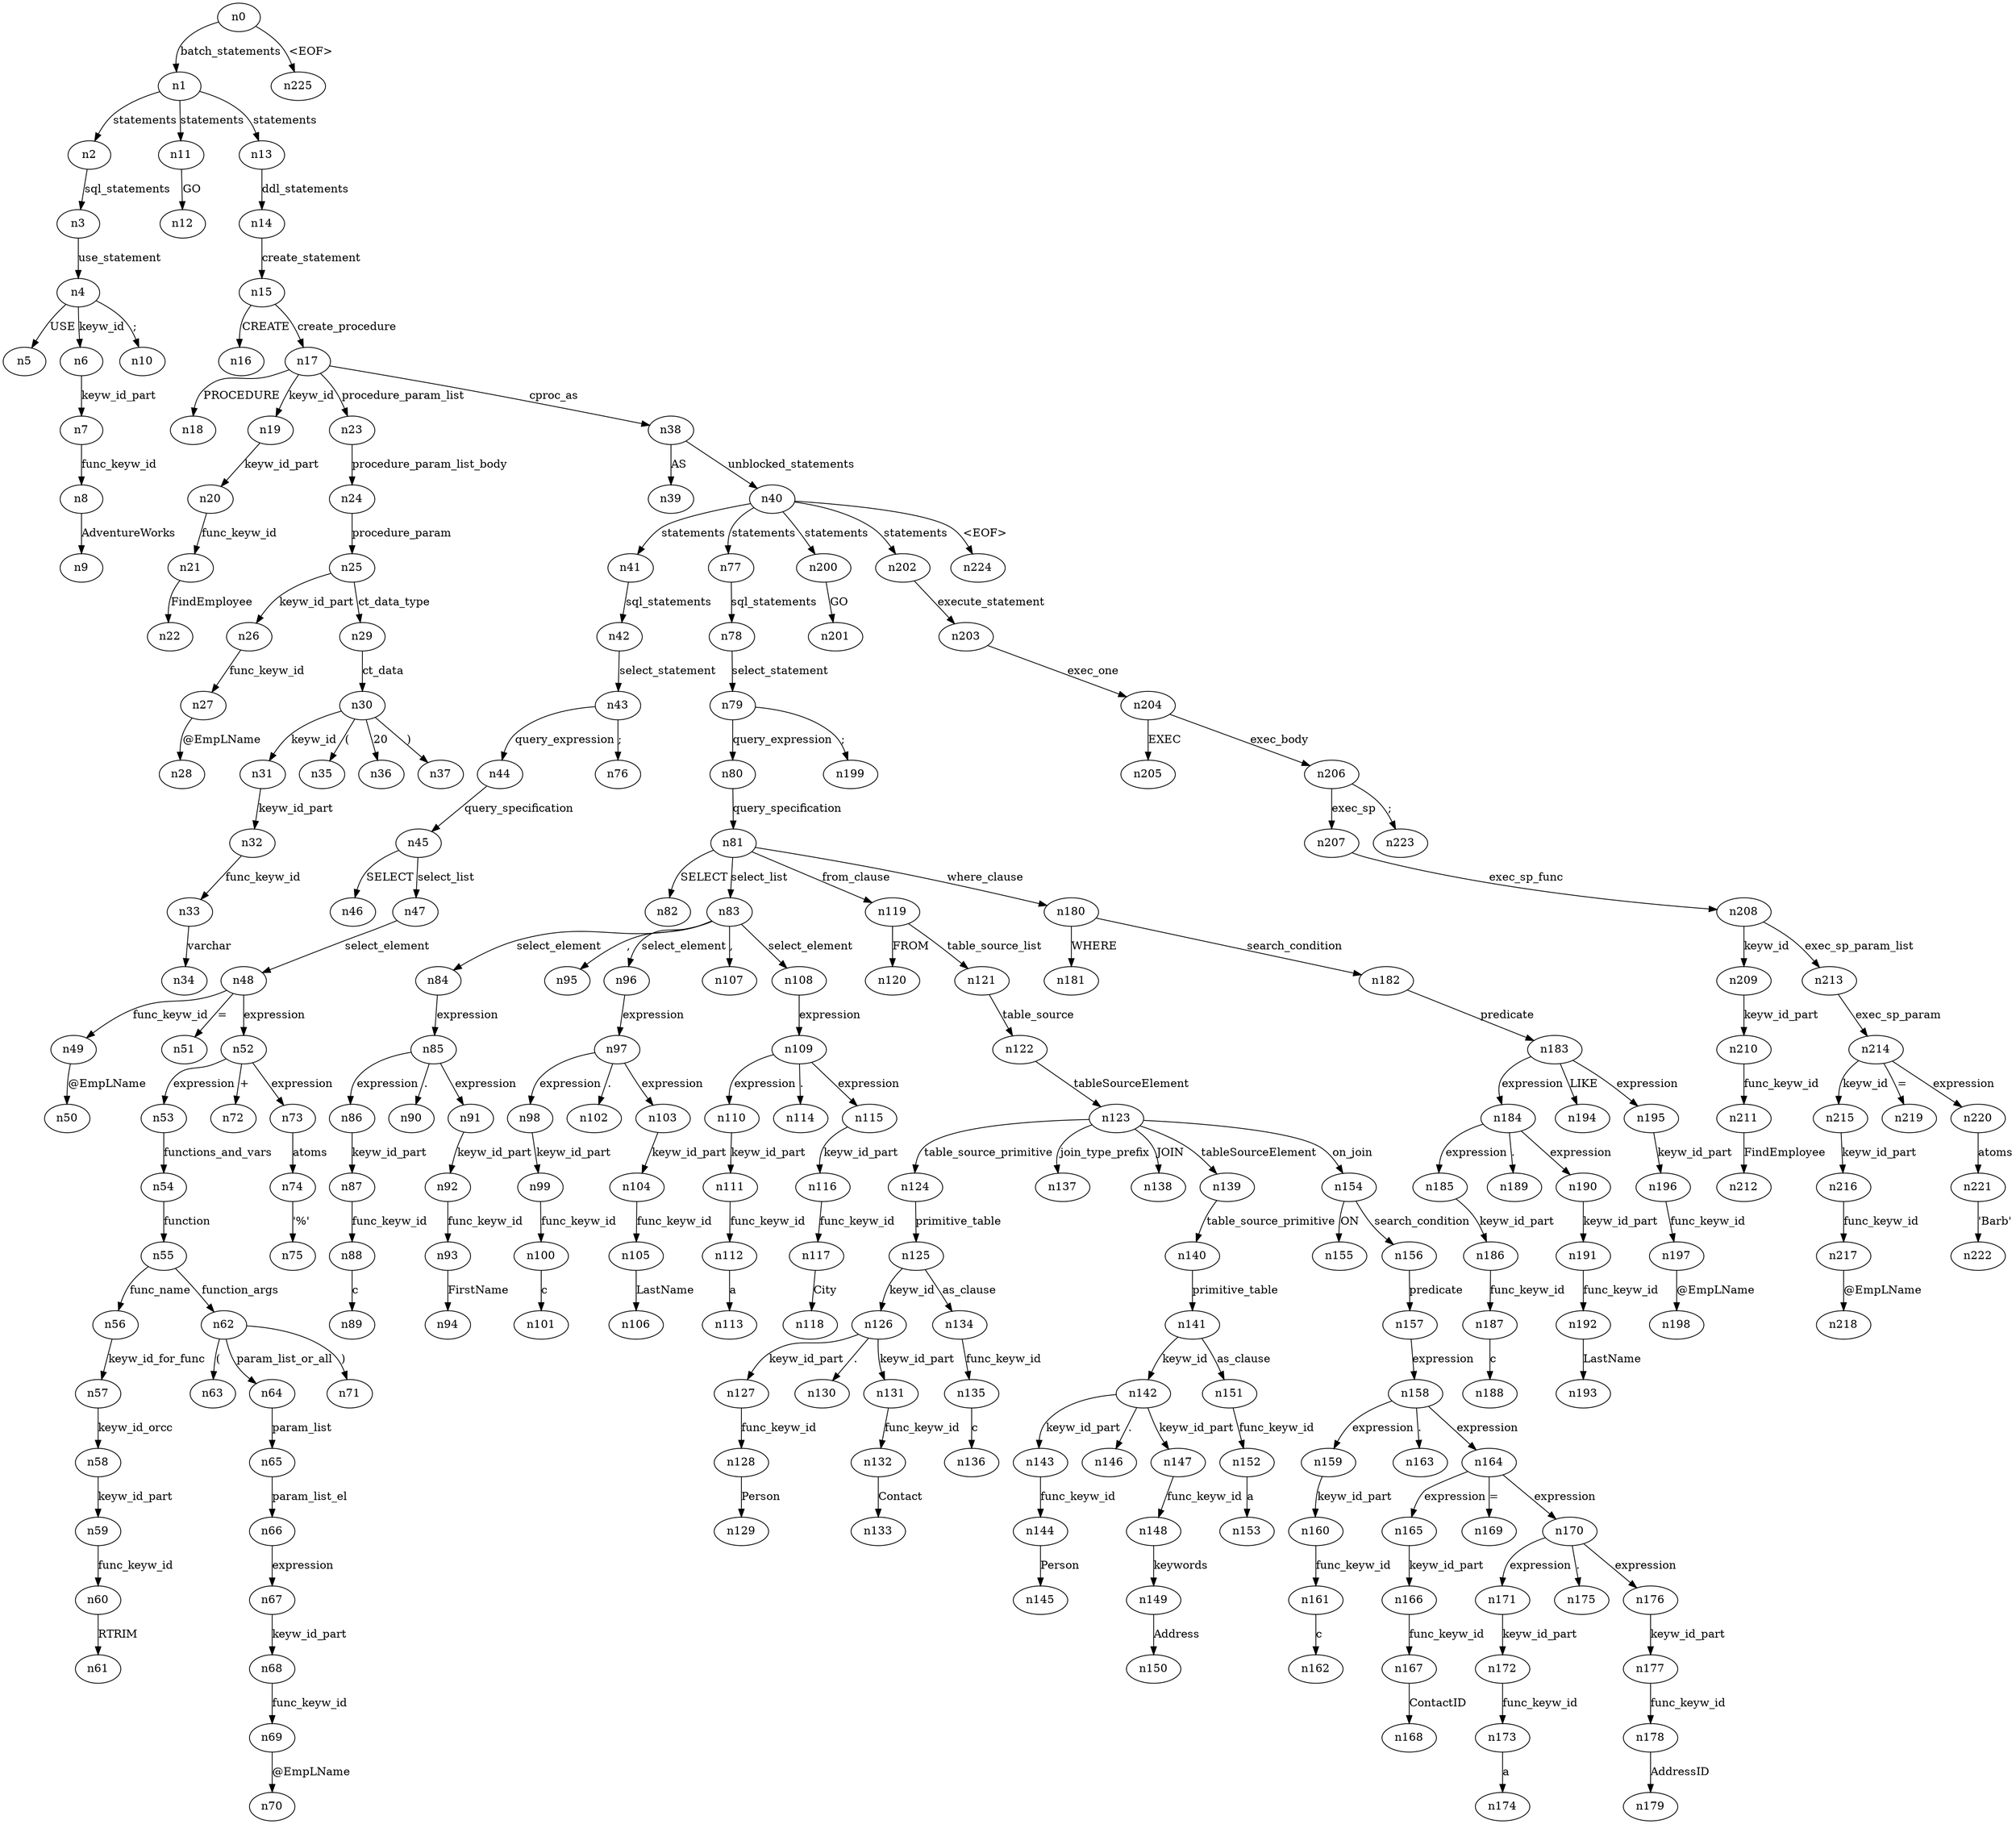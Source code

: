 digraph ParseTree {
  n0 -> n1 [label="batch_statements"];
  n1 -> n2 [label="statements"];
  n2 -> n3 [label="sql_statements"];
  n3 -> n4 [label="use_statement"];
  n4 -> n5 [label="USE"];
  n4 -> n6 [label="keyw_id"];
  n6 -> n7 [label="keyw_id_part"];
  n7 -> n8 [label="func_keyw_id"];
  n8 -> n9 [label="AdventureWorks"];
  n4 -> n10 [label=";"];
  n1 -> n11 [label="statements"];
  n11 -> n12 [label="GO"];
  n1 -> n13 [label="statements"];
  n13 -> n14 [label="ddl_statements"];
  n14 -> n15 [label="create_statement"];
  n15 -> n16 [label="CREATE"];
  n15 -> n17 [label="create_procedure"];
  n17 -> n18 [label="PROCEDURE"];
  n17 -> n19 [label="keyw_id"];
  n19 -> n20 [label="keyw_id_part"];
  n20 -> n21 [label="func_keyw_id"];
  n21 -> n22 [label="FindEmployee"];
  n17 -> n23 [label="procedure_param_list"];
  n23 -> n24 [label="procedure_param_list_body"];
  n24 -> n25 [label="procedure_param"];
  n25 -> n26 [label="keyw_id_part"];
  n26 -> n27 [label="func_keyw_id"];
  n27 -> n28 [label="@EmpLName"];
  n25 -> n29 [label="ct_data_type"];
  n29 -> n30 [label="ct_data"];
  n30 -> n31 [label="keyw_id"];
  n31 -> n32 [label="keyw_id_part"];
  n32 -> n33 [label="func_keyw_id"];
  n33 -> n34 [label="varchar"];
  n30 -> n35 [label="("];
  n30 -> n36 [label="20"];
  n30 -> n37 [label=")"];
  n17 -> n38 [label="cproc_as"];
  n38 -> n39 [label="AS"];
  n38 -> n40 [label="unblocked_statements"];
  n40 -> n41 [label="statements"];
  n41 -> n42 [label="sql_statements"];
  n42 -> n43 [label="select_statement"];
  n43 -> n44 [label="query_expression"];
  n44 -> n45 [label="query_specification"];
  n45 -> n46 [label="SELECT"];
  n45 -> n47 [label="select_list"];
  n47 -> n48 [label="select_element"];
  n48 -> n49 [label="func_keyw_id"];
  n49 -> n50 [label="@EmpLName"];
  n48 -> n51 [label="="];
  n48 -> n52 [label="expression"];
  n52 -> n53 [label="expression"];
  n53 -> n54 [label="functions_and_vars"];
  n54 -> n55 [label="function"];
  n55 -> n56 [label="func_name"];
  n56 -> n57 [label="keyw_id_for_func"];
  n57 -> n58 [label="keyw_id_orcc"];
  n58 -> n59 [label="keyw_id_part"];
  n59 -> n60 [label="func_keyw_id"];
  n60 -> n61 [label="RTRIM"];
  n55 -> n62 [label="function_args"];
  n62 -> n63 [label="("];
  n62 -> n64 [label="param_list_or_all"];
  n64 -> n65 [label="param_list"];
  n65 -> n66 [label="param_list_el"];
  n66 -> n67 [label="expression"];
  n67 -> n68 [label="keyw_id_part"];
  n68 -> n69 [label="func_keyw_id"];
  n69 -> n70 [label="@EmpLName"];
  n62 -> n71 [label=")"];
  n52 -> n72 [label="+"];
  n52 -> n73 [label="expression"];
  n73 -> n74 [label="atoms"];
  n74 -> n75 [label="'%'"];
  n43 -> n76 [label=";"];
  n40 -> n77 [label="statements"];
  n77 -> n78 [label="sql_statements"];
  n78 -> n79 [label="select_statement"];
  n79 -> n80 [label="query_expression"];
  n80 -> n81 [label="query_specification"];
  n81 -> n82 [label="SELECT"];
  n81 -> n83 [label="select_list"];
  n83 -> n84 [label="select_element"];
  n84 -> n85 [label="expression"];
  n85 -> n86 [label="expression"];
  n86 -> n87 [label="keyw_id_part"];
  n87 -> n88 [label="func_keyw_id"];
  n88 -> n89 [label="c"];
  n85 -> n90 [label="."];
  n85 -> n91 [label="expression"];
  n91 -> n92 [label="keyw_id_part"];
  n92 -> n93 [label="func_keyw_id"];
  n93 -> n94 [label="FirstName"];
  n83 -> n95 [label=","];
  n83 -> n96 [label="select_element"];
  n96 -> n97 [label="expression"];
  n97 -> n98 [label="expression"];
  n98 -> n99 [label="keyw_id_part"];
  n99 -> n100 [label="func_keyw_id"];
  n100 -> n101 [label="c"];
  n97 -> n102 [label="."];
  n97 -> n103 [label="expression"];
  n103 -> n104 [label="keyw_id_part"];
  n104 -> n105 [label="func_keyw_id"];
  n105 -> n106 [label="LastName"];
  n83 -> n107 [label=","];
  n83 -> n108 [label="select_element"];
  n108 -> n109 [label="expression"];
  n109 -> n110 [label="expression"];
  n110 -> n111 [label="keyw_id_part"];
  n111 -> n112 [label="func_keyw_id"];
  n112 -> n113 [label="a"];
  n109 -> n114 [label="."];
  n109 -> n115 [label="expression"];
  n115 -> n116 [label="keyw_id_part"];
  n116 -> n117 [label="func_keyw_id"];
  n117 -> n118 [label="City"];
  n81 -> n119 [label="from_clause"];
  n119 -> n120 [label="FROM"];
  n119 -> n121 [label="table_source_list"];
  n121 -> n122 [label="table_source"];
  n122 -> n123 [label="tableSourceElement"];
  n123 -> n124 [label="table_source_primitive"];
  n124 -> n125 [label="primitive_table"];
  n125 -> n126 [label="keyw_id"];
  n126 -> n127 [label="keyw_id_part"];
  n127 -> n128 [label="func_keyw_id"];
  n128 -> n129 [label="Person"];
  n126 -> n130 [label="."];
  n126 -> n131 [label="keyw_id_part"];
  n131 -> n132 [label="func_keyw_id"];
  n132 -> n133 [label="Contact"];
  n125 -> n134 [label="as_clause"];
  n134 -> n135 [label="func_keyw_id"];
  n135 -> n136 [label="c"];
  n123 -> n137 [label="join_type_prefix"];
  n123 -> n138 [label="JOIN"];
  n123 -> n139 [label="tableSourceElement"];
  n139 -> n140 [label="table_source_primitive"];
  n140 -> n141 [label="primitive_table"];
  n141 -> n142 [label="keyw_id"];
  n142 -> n143 [label="keyw_id_part"];
  n143 -> n144 [label="func_keyw_id"];
  n144 -> n145 [label="Person"];
  n142 -> n146 [label="."];
  n142 -> n147 [label="keyw_id_part"];
  n147 -> n148 [label="func_keyw_id"];
  n148 -> n149 [label="keywords"];
  n149 -> n150 [label="Address"];
  n141 -> n151 [label="as_clause"];
  n151 -> n152 [label="func_keyw_id"];
  n152 -> n153 [label="a"];
  n123 -> n154 [label="on_join"];
  n154 -> n155 [label="ON"];
  n154 -> n156 [label="search_condition"];
  n156 -> n157 [label="predicate"];
  n157 -> n158 [label="expression"];
  n158 -> n159 [label="expression"];
  n159 -> n160 [label="keyw_id_part"];
  n160 -> n161 [label="func_keyw_id"];
  n161 -> n162 [label="c"];
  n158 -> n163 [label="."];
  n158 -> n164 [label="expression"];
  n164 -> n165 [label="expression"];
  n165 -> n166 [label="keyw_id_part"];
  n166 -> n167 [label="func_keyw_id"];
  n167 -> n168 [label="ContactID"];
  n164 -> n169 [label="="];
  n164 -> n170 [label="expression"];
  n170 -> n171 [label="expression"];
  n171 -> n172 [label="keyw_id_part"];
  n172 -> n173 [label="func_keyw_id"];
  n173 -> n174 [label="a"];
  n170 -> n175 [label="."];
  n170 -> n176 [label="expression"];
  n176 -> n177 [label="keyw_id_part"];
  n177 -> n178 [label="func_keyw_id"];
  n178 -> n179 [label="AddressID"];
  n81 -> n180 [label="where_clause"];
  n180 -> n181 [label="WHERE"];
  n180 -> n182 [label="search_condition"];
  n182 -> n183 [label="predicate"];
  n183 -> n184 [label="expression"];
  n184 -> n185 [label="expression"];
  n185 -> n186 [label="keyw_id_part"];
  n186 -> n187 [label="func_keyw_id"];
  n187 -> n188 [label="c"];
  n184 -> n189 [label="."];
  n184 -> n190 [label="expression"];
  n190 -> n191 [label="keyw_id_part"];
  n191 -> n192 [label="func_keyw_id"];
  n192 -> n193 [label="LastName"];
  n183 -> n194 [label="LIKE"];
  n183 -> n195 [label="expression"];
  n195 -> n196 [label="keyw_id_part"];
  n196 -> n197 [label="func_keyw_id"];
  n197 -> n198 [label="@EmpLName"];
  n79 -> n199 [label=";"];
  n40 -> n200 [label="statements"];
  n200 -> n201 [label="GO"];
  n40 -> n202 [label="statements"];
  n202 -> n203 [label="execute_statement"];
  n203 -> n204 [label="exec_one"];
  n204 -> n205 [label="EXEC"];
  n204 -> n206 [label="exec_body"];
  n206 -> n207 [label="exec_sp"];
  n207 -> n208 [label="exec_sp_func"];
  n208 -> n209 [label="keyw_id"];
  n209 -> n210 [label="keyw_id_part"];
  n210 -> n211 [label="func_keyw_id"];
  n211 -> n212 [label="FindEmployee"];
  n208 -> n213 [label="exec_sp_param_list"];
  n213 -> n214 [label="exec_sp_param"];
  n214 -> n215 [label="keyw_id"];
  n215 -> n216 [label="keyw_id_part"];
  n216 -> n217 [label="func_keyw_id"];
  n217 -> n218 [label="@EmpLName"];
  n214 -> n219 [label="="];
  n214 -> n220 [label="expression"];
  n220 -> n221 [label="atoms"];
  n221 -> n222 [label="'Barb'"];
  n206 -> n223 [label=";"];
  n40 -> n224 [label="<EOF>"];
  n0 -> n225 [label="<EOF>"];
}